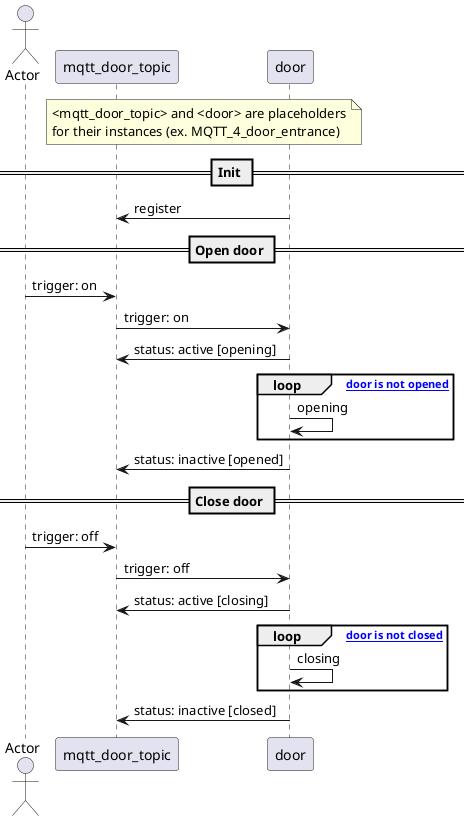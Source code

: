 @startuml group_4_door
actor Actor
participant mqtt_door_topic
participant door
note over mqtt_door_topic, door
    <mqtt_door_topic> and <door> are placeholders
    for their instances (ex. MQTT_4_door_entrance)
end note

== Init ==
door -> mqtt_door_topic: register

== Open door ==
Actor -> mqtt_door_topic: trigger: on
mqtt_door_topic -> door: trigger: on
door -> mqtt_door_topic: status: active [opening]
loop [on door is not opened]
    door -> door: opening
end

door -> mqtt_door_topic: status: inactive [opened]

== Close door ==
Actor -> mqtt_door_topic: trigger: off
mqtt_door_topic -> door: trigger: off
door -> mqtt_door_topic: status: active [closing]
loop [on door is not closed]
    door -> door: closing
end

door -> mqtt_door_topic: status: inactive [closed]
@enduml